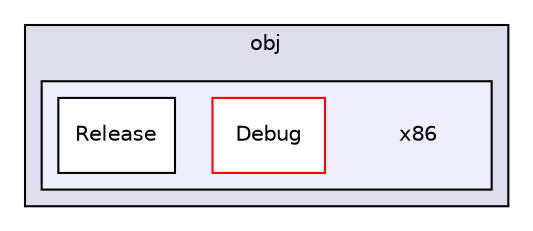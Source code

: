 digraph "C:/Users/Tristan/Documents/Visual Studio 2013/Projects/Pumgrana/Pumgrana/obj/x86" {
  compound=true
  node [ fontsize="10", fontname="Helvetica"];
  edge [ labelfontsize="10", labelfontname="Helvetica"];
  subgraph clusterdir_0cb33383d0b0222c1173b8385d9cce2d {
    graph [ bgcolor="#ddddee", pencolor="black", label="obj" fontname="Helvetica", fontsize="10", URL="dir_0cb33383d0b0222c1173b8385d9cce2d.html"]
  subgraph clusterdir_840657233547a1fbfc72be35b6e26ca5 {
    graph [ bgcolor="#eeeeff", pencolor="black", label="" URL="dir_840657233547a1fbfc72be35b6e26ca5.html"];
    dir_840657233547a1fbfc72be35b6e26ca5 [shape=plaintext label="x86"];
    dir_bdc4de7e6ad56076099a2962b6291189 [shape=box label="Debug" color="red" fillcolor="white" style="filled" URL="dir_bdc4de7e6ad56076099a2962b6291189.html"];
    dir_3e2b4cbe62df49811a0f1e2b9b1fd6eb [shape=box label="Release" color="black" fillcolor="white" style="filled" URL="dir_3e2b4cbe62df49811a0f1e2b9b1fd6eb.html"];
  }
  }
}
